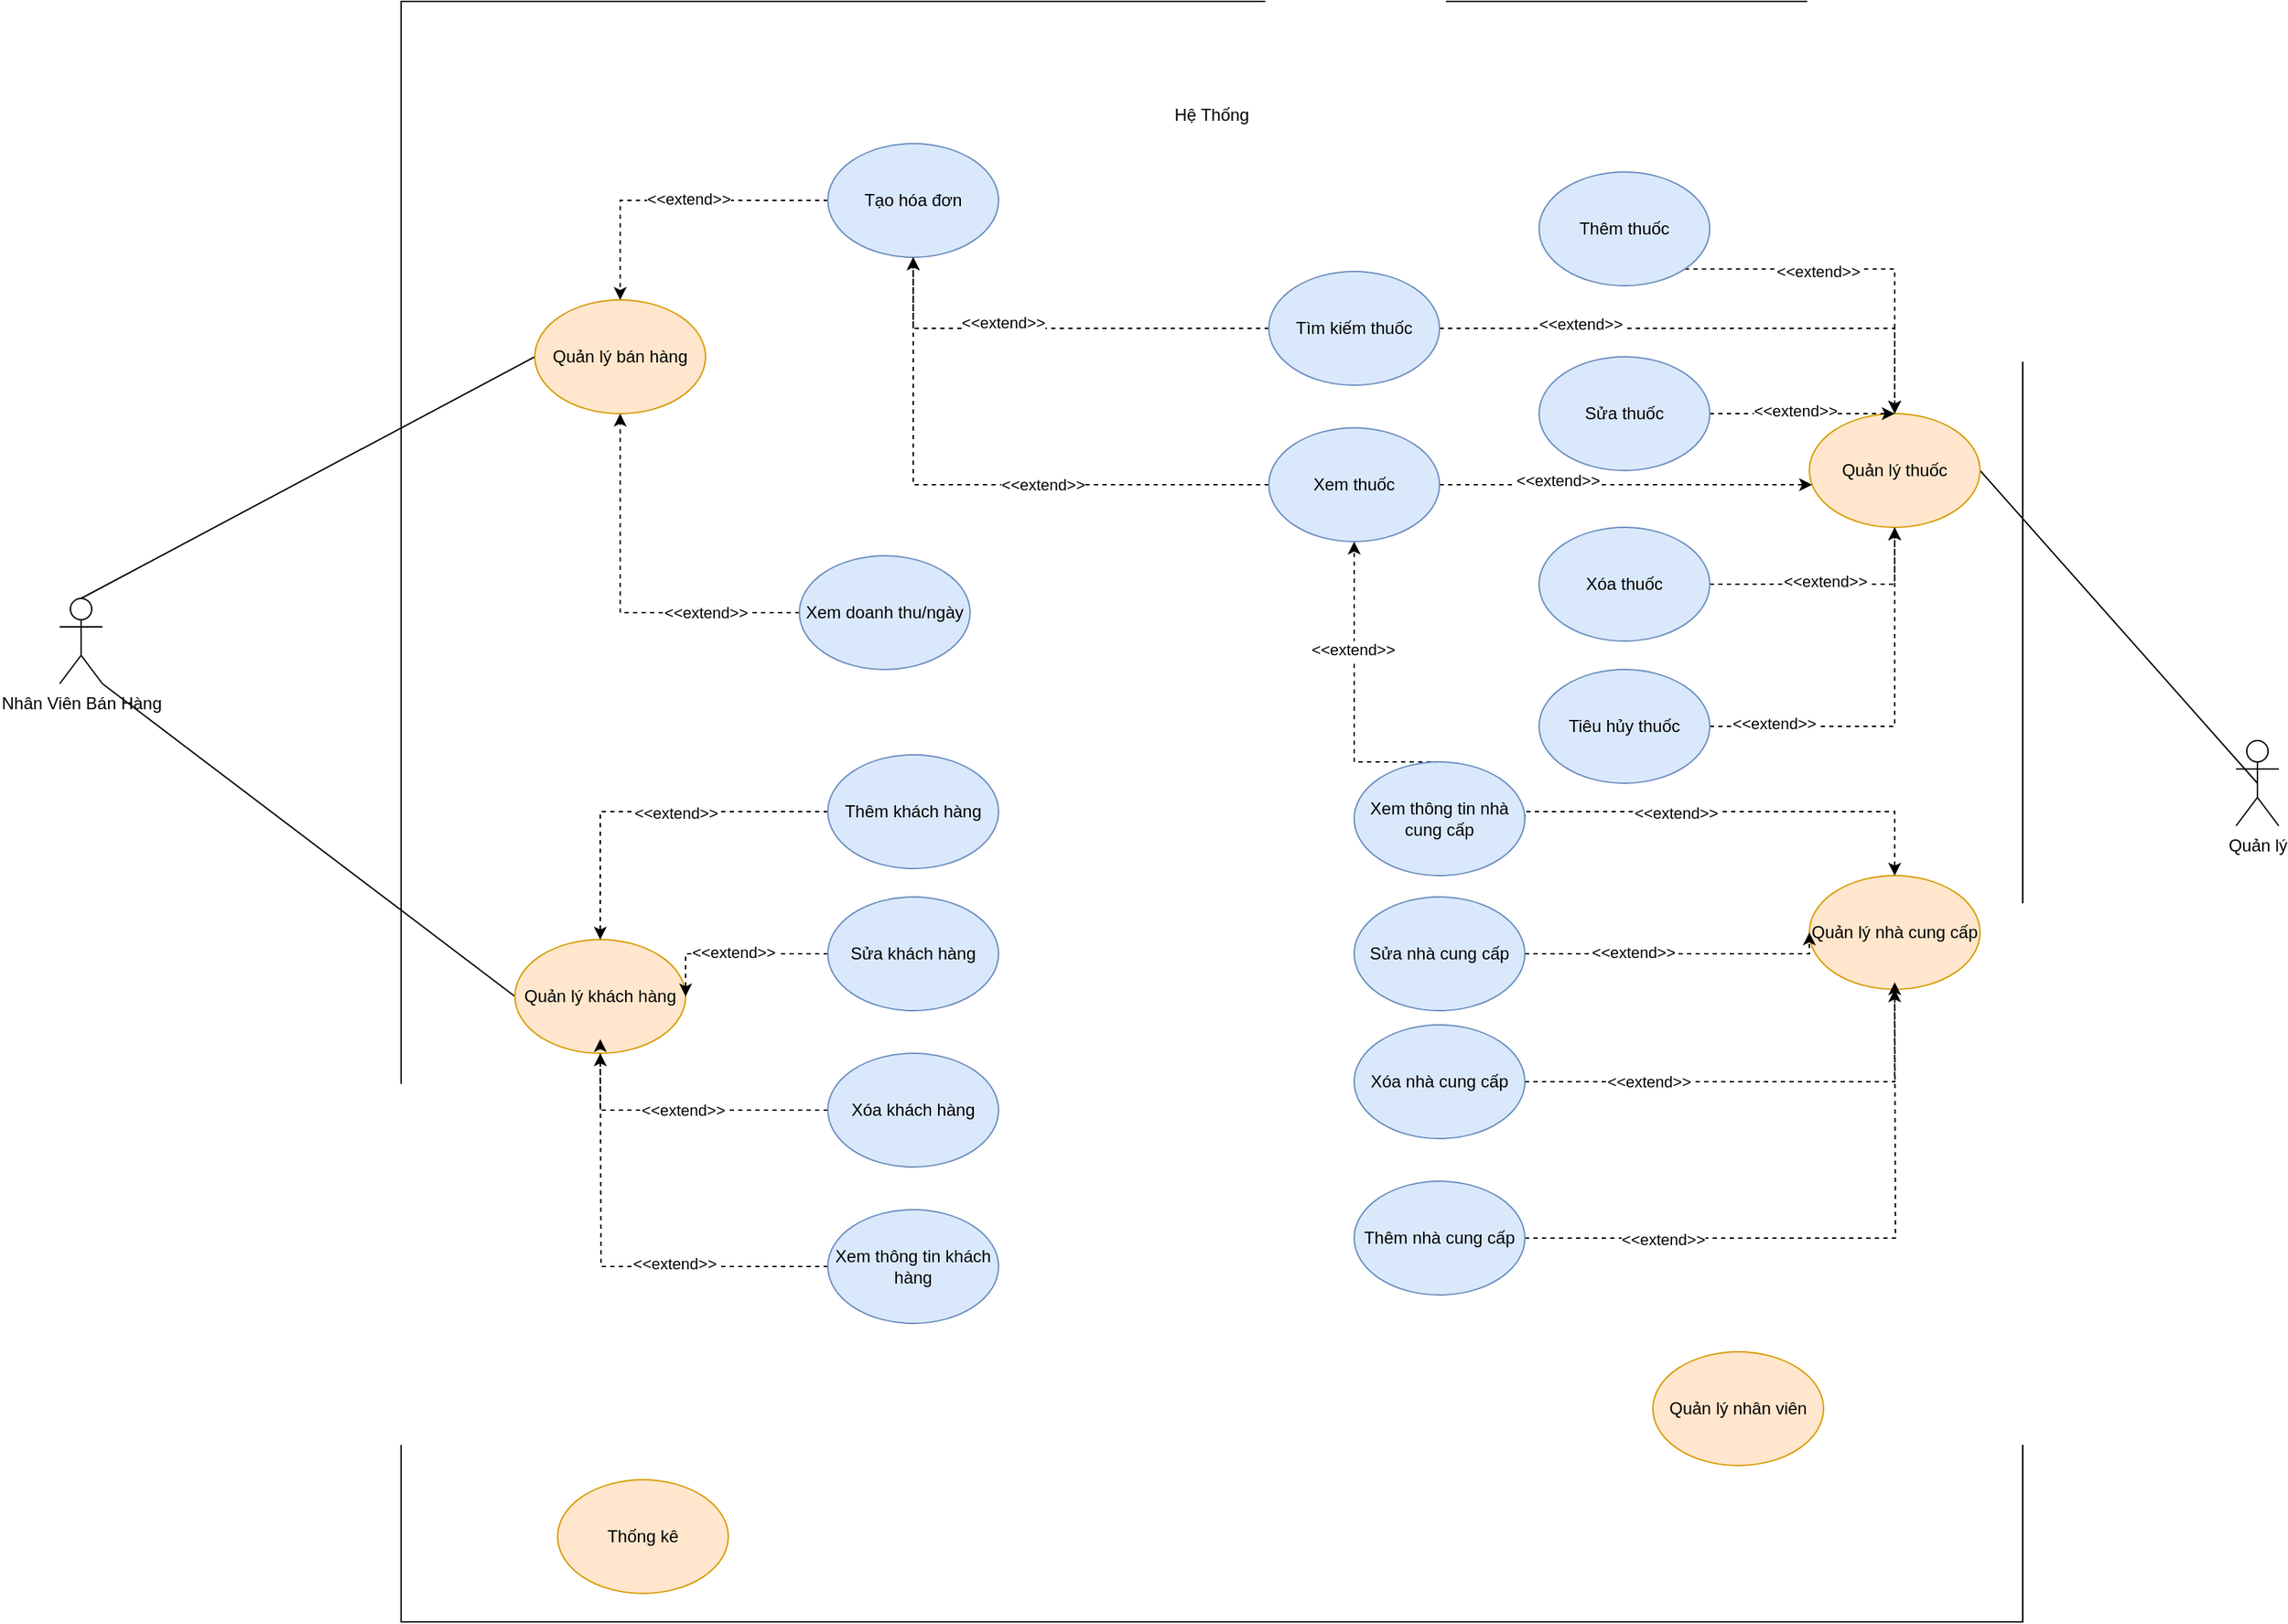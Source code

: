 <mxfile version="13.7.7" type="github">
  <diagram id="my5T69vcgsBm1xiMYot3" name="Page-1">
    <mxGraphModel dx="3720" dy="2709" grid="1" gridSize="10" guides="1" tooltips="1" connect="1" arrows="1" fold="1" page="1" pageScale="1" pageWidth="827" pageHeight="1169" math="0" shadow="0">
      <root>
        <mxCell id="0" />
        <mxCell id="1" parent="0" />
        <mxCell id="ejoTcQP1C6wPcJlGT3Gc-1" value="" style="whiteSpace=wrap;html=1;aspect=fixed;" vertex="1" parent="1">
          <mxGeometry x="200" y="-30" width="1140" height="1140" as="geometry" />
        </mxCell>
        <mxCell id="ejoTcQP1C6wPcJlGT3Gc-2" value="Hệ Thống" style="text;html=1;strokeColor=none;fillColor=none;align=center;verticalAlign=middle;whiteSpace=wrap;rounded=0;" vertex="1" parent="1">
          <mxGeometry x="710" y="40" width="120" height="20" as="geometry" />
        </mxCell>
        <mxCell id="ejoTcQP1C6wPcJlGT3Gc-44" style="edgeStyle=none;rounded=0;orthogonalLoop=1;jettySize=auto;html=1;exitX=0.5;exitY=0;exitDx=0;exitDy=0;exitPerimeter=0;entryX=0;entryY=0.5;entryDx=0;entryDy=0;endArrow=none;endFill=0;" edge="1" parent="1" source="ejoTcQP1C6wPcJlGT3Gc-5" target="ejoTcQP1C6wPcJlGT3Gc-8">
          <mxGeometry relative="1" as="geometry" />
        </mxCell>
        <mxCell id="ejoTcQP1C6wPcJlGT3Gc-45" style="edgeStyle=none;rounded=0;orthogonalLoop=1;jettySize=auto;html=1;exitX=1;exitY=1;exitDx=0;exitDy=0;exitPerimeter=0;entryX=0;entryY=0.5;entryDx=0;entryDy=0;endArrow=none;endFill=0;" edge="1" parent="1" source="ejoTcQP1C6wPcJlGT3Gc-5" target="ejoTcQP1C6wPcJlGT3Gc-10">
          <mxGeometry relative="1" as="geometry" />
        </mxCell>
        <mxCell id="ejoTcQP1C6wPcJlGT3Gc-5" value="Nhân Viên Bán Hàng" style="shape=umlActor;verticalLabelPosition=bottom;verticalAlign=top;html=1;outlineConnect=0;" vertex="1" parent="1">
          <mxGeometry x="-40" y="390" width="30" height="60" as="geometry" />
        </mxCell>
        <mxCell id="ejoTcQP1C6wPcJlGT3Gc-8" value="Quản lý bán hàng" style="ellipse;whiteSpace=wrap;html=1;fillColor=#ffe6cc;strokeColor=#d79b00;" vertex="1" parent="1">
          <mxGeometry x="294" y="180" width="120" height="80" as="geometry" />
        </mxCell>
        <mxCell id="ejoTcQP1C6wPcJlGT3Gc-10" value="Quản lý khách hàng" style="ellipse;whiteSpace=wrap;html=1;fillColor=#ffe6cc;strokeColor=#d79b00;" vertex="1" parent="1">
          <mxGeometry x="280" y="630" width="120" height="80" as="geometry" />
        </mxCell>
        <mxCell id="ejoTcQP1C6wPcJlGT3Gc-40" style="rounded=0;orthogonalLoop=1;jettySize=auto;html=1;exitX=0.5;exitY=0.5;exitDx=0;exitDy=0;exitPerimeter=0;entryX=1;entryY=0.5;entryDx=0;entryDy=0;endArrow=none;endFill=0;" edge="1" parent="1" source="ejoTcQP1C6wPcJlGT3Gc-11" target="ejoTcQP1C6wPcJlGT3Gc-16">
          <mxGeometry relative="1" as="geometry" />
        </mxCell>
        <mxCell id="ejoTcQP1C6wPcJlGT3Gc-11" value="Quản lý" style="shape=umlActor;verticalLabelPosition=bottom;verticalAlign=top;html=1;outlineConnect=0;" vertex="1" parent="1">
          <mxGeometry x="1490" y="490" width="30" height="60" as="geometry" />
        </mxCell>
        <mxCell id="ejoTcQP1C6wPcJlGT3Gc-14" value="Quản lý nhân viên" style="ellipse;whiteSpace=wrap;html=1;fillColor=#ffe6cc;strokeColor=#d79b00;" vertex="1" parent="1">
          <mxGeometry x="1080" y="920" width="120" height="80" as="geometry" />
        </mxCell>
        <mxCell id="ejoTcQP1C6wPcJlGT3Gc-15" value="Quản lý nhà cung cấp" style="ellipse;whiteSpace=wrap;html=1;fillColor=#ffe6cc;strokeColor=#d79b00;" vertex="1" parent="1">
          <mxGeometry x="1190" y="585" width="120" height="80" as="geometry" />
        </mxCell>
        <mxCell id="ejoTcQP1C6wPcJlGT3Gc-16" value="Quản lý thuốc" style="ellipse;whiteSpace=wrap;html=1;fillColor=#ffe6cc;strokeColor=#d79b00;" vertex="1" parent="1">
          <mxGeometry x="1190" y="260" width="120" height="80" as="geometry" />
        </mxCell>
        <mxCell id="ejoTcQP1C6wPcJlGT3Gc-53" style="edgeStyle=orthogonalEdgeStyle;rounded=0;orthogonalLoop=1;jettySize=auto;html=1;exitX=0;exitY=0.5;exitDx=0;exitDy=0;dashed=1;endArrow=classic;endFill=1;" edge="1" parent="1" source="ejoTcQP1C6wPcJlGT3Gc-17" target="ejoTcQP1C6wPcJlGT3Gc-8">
          <mxGeometry relative="1" as="geometry" />
        </mxCell>
        <mxCell id="ejoTcQP1C6wPcJlGT3Gc-58" value="&amp;lt;&amp;lt;extend&amp;gt;&amp;gt;" style="edgeLabel;html=1;align=center;verticalAlign=middle;resizable=0;points=[];" vertex="1" connectable="0" parent="ejoTcQP1C6wPcJlGT3Gc-53">
          <mxGeometry x="-0.279" y="-2" relative="1" as="geometry">
            <mxPoint x="29.83" y="2" as="offset" />
          </mxGeometry>
        </mxCell>
        <mxCell id="ejoTcQP1C6wPcJlGT3Gc-17" value="Xem doanh thu/ngày" style="ellipse;whiteSpace=wrap;html=1;fillColor=#dae8fc;strokeColor=#6c8ebf;" vertex="1" parent="1">
          <mxGeometry x="480" y="360" width="120" height="80" as="geometry" />
        </mxCell>
        <mxCell id="ejoTcQP1C6wPcJlGT3Gc-51" style="edgeStyle=orthogonalEdgeStyle;rounded=0;orthogonalLoop=1;jettySize=auto;html=1;exitX=0;exitY=0.5;exitDx=0;exitDy=0;entryX=0.5;entryY=0;entryDx=0;entryDy=0;dashed=1;endArrow=classic;endFill=1;" edge="1" parent="1" source="ejoTcQP1C6wPcJlGT3Gc-18" target="ejoTcQP1C6wPcJlGT3Gc-8">
          <mxGeometry relative="1" as="geometry" />
        </mxCell>
        <mxCell id="ejoTcQP1C6wPcJlGT3Gc-59" value="&amp;lt;&amp;lt;extend&amp;gt;&amp;gt;" style="edgeLabel;html=1;align=center;verticalAlign=middle;resizable=0;points=[];" vertex="1" connectable="0" parent="ejoTcQP1C6wPcJlGT3Gc-51">
          <mxGeometry x="-0.089" y="-1" relative="1" as="geometry">
            <mxPoint as="offset" />
          </mxGeometry>
        </mxCell>
        <mxCell id="ejoTcQP1C6wPcJlGT3Gc-18" value="Tạo hóa đơn" style="ellipse;whiteSpace=wrap;html=1;fillColor=#dae8fc;strokeColor=#6c8ebf;" vertex="1" parent="1">
          <mxGeometry x="500" y="70" width="120" height="80" as="geometry" />
        </mxCell>
        <mxCell id="ejoTcQP1C6wPcJlGT3Gc-20" value="Thống kê" style="ellipse;whiteSpace=wrap;html=1;fillColor=#ffe6cc;strokeColor=#d79b00;" vertex="1" parent="1">
          <mxGeometry x="310" y="1010" width="120" height="80" as="geometry" />
        </mxCell>
        <mxCell id="ejoTcQP1C6wPcJlGT3Gc-27" style="edgeStyle=orthogonalEdgeStyle;rounded=0;orthogonalLoop=1;jettySize=auto;html=1;exitX=1;exitY=1;exitDx=0;exitDy=0;dashed=1;" edge="1" parent="1" source="ejoTcQP1C6wPcJlGT3Gc-21" target="ejoTcQP1C6wPcJlGT3Gc-16">
          <mxGeometry relative="1" as="geometry" />
        </mxCell>
        <mxCell id="ejoTcQP1C6wPcJlGT3Gc-28" value="&amp;lt;&amp;lt;extend&amp;gt;&amp;gt;" style="edgeLabel;html=1;align=center;verticalAlign=middle;resizable=0;points=[];" vertex="1" connectable="0" parent="ejoTcQP1C6wPcJlGT3Gc-27">
          <mxGeometry x="-0.252" y="1" relative="1" as="geometry">
            <mxPoint y="2.71" as="offset" />
          </mxGeometry>
        </mxCell>
        <mxCell id="ejoTcQP1C6wPcJlGT3Gc-21" value="Thêm thuốc" style="ellipse;whiteSpace=wrap;html=1;fillColor=#dae8fc;strokeColor=#6c8ebf;" vertex="1" parent="1">
          <mxGeometry x="1000" y="90" width="120" height="80" as="geometry" />
        </mxCell>
        <mxCell id="ejoTcQP1C6wPcJlGT3Gc-31" style="rounded=0;orthogonalLoop=1;jettySize=auto;html=1;exitX=1;exitY=0.5;exitDx=0;exitDy=0;entryX=0.5;entryY=0;entryDx=0;entryDy=0;dashed=1;" edge="1" parent="1" source="ejoTcQP1C6wPcJlGT3Gc-22" target="ejoTcQP1C6wPcJlGT3Gc-16">
          <mxGeometry relative="1" as="geometry" />
        </mxCell>
        <mxCell id="ejoTcQP1C6wPcJlGT3Gc-32" value="&amp;lt;&amp;lt;extend&amp;gt;&amp;gt;" style="edgeLabel;html=1;align=center;verticalAlign=middle;resizable=0;points=[];" vertex="1" connectable="0" parent="ejoTcQP1C6wPcJlGT3Gc-31">
          <mxGeometry x="-0.086" y="2" relative="1" as="geometry">
            <mxPoint as="offset" />
          </mxGeometry>
        </mxCell>
        <mxCell id="ejoTcQP1C6wPcJlGT3Gc-22" value="Sửa thuốc" style="ellipse;whiteSpace=wrap;html=1;fillColor=#dae8fc;strokeColor=#6c8ebf;" vertex="1" parent="1">
          <mxGeometry x="1000" y="220" width="120" height="80" as="geometry" />
        </mxCell>
        <mxCell id="ejoTcQP1C6wPcJlGT3Gc-36" style="edgeStyle=orthogonalEdgeStyle;rounded=0;orthogonalLoop=1;jettySize=auto;html=1;exitX=1;exitY=0.5;exitDx=0;exitDy=0;entryX=0.5;entryY=1;entryDx=0;entryDy=0;dashed=1;" edge="1" parent="1" source="ejoTcQP1C6wPcJlGT3Gc-23" target="ejoTcQP1C6wPcJlGT3Gc-16">
          <mxGeometry relative="1" as="geometry" />
        </mxCell>
        <mxCell id="ejoTcQP1C6wPcJlGT3Gc-37" value="&amp;lt;&amp;lt;extend&amp;gt;&amp;gt;" style="edgeLabel;html=1;align=center;verticalAlign=middle;resizable=0;points=[];" vertex="1" connectable="0" parent="ejoTcQP1C6wPcJlGT3Gc-36">
          <mxGeometry x="-0.05" y="2" relative="1" as="geometry">
            <mxPoint as="offset" />
          </mxGeometry>
        </mxCell>
        <mxCell id="ejoTcQP1C6wPcJlGT3Gc-23" value="Xóa thuốc" style="ellipse;whiteSpace=wrap;html=1;fillColor=#dae8fc;strokeColor=#6c8ebf;" vertex="1" parent="1">
          <mxGeometry x="1000" y="340" width="120" height="80" as="geometry" />
        </mxCell>
        <mxCell id="ejoTcQP1C6wPcJlGT3Gc-48" style="edgeStyle=orthogonalEdgeStyle;rounded=0;orthogonalLoop=1;jettySize=auto;html=1;exitX=1;exitY=0.5;exitDx=0;exitDy=0;endArrow=classic;endFill=1;dashed=1;" edge="1" parent="1" source="ejoTcQP1C6wPcJlGT3Gc-24" target="ejoTcQP1C6wPcJlGT3Gc-16">
          <mxGeometry relative="1" as="geometry">
            <Array as="points">
              <mxPoint x="1030" y="310" />
              <mxPoint x="1030" y="310" />
            </Array>
          </mxGeometry>
        </mxCell>
        <mxCell id="ejoTcQP1C6wPcJlGT3Gc-49" value="&amp;lt;&amp;lt;extend&amp;gt;&amp;gt;" style="edgeLabel;html=1;align=center;verticalAlign=middle;resizable=0;points=[];" vertex="1" connectable="0" parent="ejoTcQP1C6wPcJlGT3Gc-48">
          <mxGeometry x="-0.37" y="3" relative="1" as="geometry">
            <mxPoint as="offset" />
          </mxGeometry>
        </mxCell>
        <mxCell id="ejoTcQP1C6wPcJlGT3Gc-55" style="edgeStyle=orthogonalEdgeStyle;rounded=0;orthogonalLoop=1;jettySize=auto;html=1;exitX=0;exitY=0.5;exitDx=0;exitDy=0;dashed=1;endArrow=classic;endFill=1;" edge="1" parent="1" source="ejoTcQP1C6wPcJlGT3Gc-24">
          <mxGeometry relative="1" as="geometry">
            <mxPoint x="560" y="150" as="targetPoint" />
            <Array as="points">
              <mxPoint x="560" y="310" />
            </Array>
          </mxGeometry>
        </mxCell>
        <mxCell id="ejoTcQP1C6wPcJlGT3Gc-57" value="&amp;lt;&amp;lt;extend&amp;gt;&amp;gt;" style="edgeLabel;html=1;align=center;verticalAlign=middle;resizable=0;points=[];" vertex="1" connectable="0" parent="ejoTcQP1C6wPcJlGT3Gc-55">
          <mxGeometry x="0.052" y="-1" relative="1" as="geometry">
            <mxPoint x="55.86" y="1" as="offset" />
          </mxGeometry>
        </mxCell>
        <mxCell id="ejoTcQP1C6wPcJlGT3Gc-24" value="Xem thuốc" style="ellipse;whiteSpace=wrap;html=1;fillColor=#dae8fc;strokeColor=#6c8ebf;" vertex="1" parent="1">
          <mxGeometry x="810" y="270" width="120" height="80" as="geometry" />
        </mxCell>
        <mxCell id="ejoTcQP1C6wPcJlGT3Gc-38" style="edgeStyle=orthogonalEdgeStyle;rounded=0;orthogonalLoop=1;jettySize=auto;html=1;exitX=1;exitY=0.5;exitDx=0;exitDy=0;dashed=1;" edge="1" parent="1" source="ejoTcQP1C6wPcJlGT3Gc-25" target="ejoTcQP1C6wPcJlGT3Gc-16">
          <mxGeometry relative="1" as="geometry" />
        </mxCell>
        <mxCell id="ejoTcQP1C6wPcJlGT3Gc-39" value="&amp;lt;&amp;lt;extend&amp;gt;&amp;gt;" style="edgeLabel;html=1;align=center;verticalAlign=middle;resizable=0;points=[];" vertex="1" connectable="0" parent="ejoTcQP1C6wPcJlGT3Gc-38">
          <mxGeometry x="-0.672" y="2" relative="1" as="geometry">
            <mxPoint as="offset" />
          </mxGeometry>
        </mxCell>
        <mxCell id="ejoTcQP1C6wPcJlGT3Gc-25" value="Tiêu hủy thuốc" style="ellipse;whiteSpace=wrap;html=1;fillColor=#dae8fc;strokeColor=#6c8ebf;" vertex="1" parent="1">
          <mxGeometry x="1000" y="440" width="120" height="80" as="geometry" />
        </mxCell>
        <mxCell id="ejoTcQP1C6wPcJlGT3Gc-29" style="edgeStyle=orthogonalEdgeStyle;rounded=0;orthogonalLoop=1;jettySize=auto;html=1;exitX=1;exitY=0.5;exitDx=0;exitDy=0;dashed=1;" edge="1" parent="1" source="ejoTcQP1C6wPcJlGT3Gc-26" target="ejoTcQP1C6wPcJlGT3Gc-16">
          <mxGeometry relative="1" as="geometry" />
        </mxCell>
        <mxCell id="ejoTcQP1C6wPcJlGT3Gc-30" value="&amp;lt;&amp;lt;extend&amp;gt;&amp;gt;" style="edgeLabel;html=1;align=center;verticalAlign=middle;resizable=0;points=[];" vertex="1" connectable="0" parent="ejoTcQP1C6wPcJlGT3Gc-29">
          <mxGeometry x="-0.479" y="3" relative="1" as="geometry">
            <mxPoint as="offset" />
          </mxGeometry>
        </mxCell>
        <mxCell id="ejoTcQP1C6wPcJlGT3Gc-54" style="edgeStyle=orthogonalEdgeStyle;rounded=0;orthogonalLoop=1;jettySize=auto;html=1;exitX=0;exitY=0.5;exitDx=0;exitDy=0;dashed=1;endArrow=classic;endFill=1;entryX=0.5;entryY=1;entryDx=0;entryDy=0;" edge="1" parent="1" source="ejoTcQP1C6wPcJlGT3Gc-26" target="ejoTcQP1C6wPcJlGT3Gc-18">
          <mxGeometry relative="1" as="geometry">
            <Array as="points">
              <mxPoint x="560" y="200" />
            </Array>
          </mxGeometry>
        </mxCell>
        <mxCell id="ejoTcQP1C6wPcJlGT3Gc-56" value="&amp;lt;&amp;lt;extend&amp;gt;&amp;gt;" style="edgeLabel;html=1;align=center;verticalAlign=middle;resizable=0;points=[];" vertex="1" connectable="0" parent="ejoTcQP1C6wPcJlGT3Gc-54">
          <mxGeometry x="0.252" y="-4" relative="1" as="geometry">
            <mxPoint x="1" as="offset" />
          </mxGeometry>
        </mxCell>
        <mxCell id="ejoTcQP1C6wPcJlGT3Gc-26" value="Tìm kiếm thuốc" style="ellipse;whiteSpace=wrap;html=1;fillColor=#dae8fc;strokeColor=#6c8ebf;" vertex="1" parent="1">
          <mxGeometry x="810" y="160" width="120" height="80" as="geometry" />
        </mxCell>
        <mxCell id="ejoTcQP1C6wPcJlGT3Gc-64" style="edgeStyle=orthogonalEdgeStyle;rounded=0;orthogonalLoop=1;jettySize=auto;html=1;exitX=0;exitY=0.5;exitDx=0;exitDy=0;dashed=1;endArrow=classic;endFill=1;" edge="1" parent="1" source="ejoTcQP1C6wPcJlGT3Gc-60" target="ejoTcQP1C6wPcJlGT3Gc-10">
          <mxGeometry relative="1" as="geometry" />
        </mxCell>
        <mxCell id="ejoTcQP1C6wPcJlGT3Gc-68" value="&amp;lt;&amp;lt;extend&amp;gt;&amp;gt;" style="edgeLabel;html=1;align=center;verticalAlign=middle;resizable=0;points=[];" vertex="1" connectable="0" parent="ejoTcQP1C6wPcJlGT3Gc-64">
          <mxGeometry x="-0.144" y="1" relative="1" as="geometry">
            <mxPoint as="offset" />
          </mxGeometry>
        </mxCell>
        <mxCell id="ejoTcQP1C6wPcJlGT3Gc-60" value="Thêm khách hàng" style="ellipse;whiteSpace=wrap;html=1;fillColor=#dae8fc;strokeColor=#6c8ebf;" vertex="1" parent="1">
          <mxGeometry x="500" y="500" width="120" height="80" as="geometry" />
        </mxCell>
        <mxCell id="ejoTcQP1C6wPcJlGT3Gc-65" style="edgeStyle=orthogonalEdgeStyle;rounded=0;orthogonalLoop=1;jettySize=auto;html=1;exitX=0;exitY=0.5;exitDx=0;exitDy=0;entryX=1;entryY=0.5;entryDx=0;entryDy=0;dashed=1;endArrow=classic;endFill=1;" edge="1" parent="1" source="ejoTcQP1C6wPcJlGT3Gc-61" target="ejoTcQP1C6wPcJlGT3Gc-10">
          <mxGeometry relative="1" as="geometry">
            <Array as="points">
              <mxPoint x="400" y="640" />
            </Array>
          </mxGeometry>
        </mxCell>
        <mxCell id="ejoTcQP1C6wPcJlGT3Gc-69" value="&amp;lt;&amp;lt;extend&amp;gt;&amp;gt;&amp;nbsp;" style="edgeLabel;html=1;align=center;verticalAlign=middle;resizable=0;points=[];" vertex="1" connectable="0" parent="ejoTcQP1C6wPcJlGT3Gc-65">
          <mxGeometry x="0.005" y="-1" relative="1" as="geometry">
            <mxPoint as="offset" />
          </mxGeometry>
        </mxCell>
        <mxCell id="ejoTcQP1C6wPcJlGT3Gc-61" value="Sửa khách hàng" style="ellipse;whiteSpace=wrap;html=1;fillColor=#dae8fc;strokeColor=#6c8ebf;" vertex="1" parent="1">
          <mxGeometry x="500" y="600" width="120" height="80" as="geometry" />
        </mxCell>
        <mxCell id="ejoTcQP1C6wPcJlGT3Gc-66" style="edgeStyle=orthogonalEdgeStyle;rounded=0;orthogonalLoop=1;jettySize=auto;html=1;exitX=0;exitY=0.5;exitDx=0;exitDy=0;entryX=0.5;entryY=1;entryDx=0;entryDy=0;dashed=1;endArrow=classic;endFill=1;" edge="1" parent="1" source="ejoTcQP1C6wPcJlGT3Gc-62" target="ejoTcQP1C6wPcJlGT3Gc-10">
          <mxGeometry relative="1" as="geometry" />
        </mxCell>
        <mxCell id="ejoTcQP1C6wPcJlGT3Gc-70" value="&amp;lt;&amp;lt;extend&amp;gt;&amp;gt;" style="edgeLabel;html=1;align=center;verticalAlign=middle;resizable=0;points=[];" vertex="1" connectable="0" parent="ejoTcQP1C6wPcJlGT3Gc-66">
          <mxGeometry x="0.025" relative="1" as="geometry">
            <mxPoint as="offset" />
          </mxGeometry>
        </mxCell>
        <mxCell id="ejoTcQP1C6wPcJlGT3Gc-62" value="Xóa khách hàng" style="ellipse;whiteSpace=wrap;html=1;fillColor=#dae8fc;strokeColor=#6c8ebf;" vertex="1" parent="1">
          <mxGeometry x="500" y="710" width="120" height="80" as="geometry" />
        </mxCell>
        <mxCell id="ejoTcQP1C6wPcJlGT3Gc-67" style="edgeStyle=orthogonalEdgeStyle;rounded=0;orthogonalLoop=1;jettySize=auto;html=1;exitX=0;exitY=0.5;exitDx=0;exitDy=0;dashed=1;endArrow=classic;endFill=1;" edge="1" parent="1" source="ejoTcQP1C6wPcJlGT3Gc-63">
          <mxGeometry relative="1" as="geometry">
            <mxPoint x="340" y="700" as="targetPoint" />
          </mxGeometry>
        </mxCell>
        <mxCell id="ejoTcQP1C6wPcJlGT3Gc-71" value="&amp;lt;&amp;lt;extend&amp;gt;&amp;gt;" style="edgeLabel;html=1;align=center;verticalAlign=middle;resizable=0;points=[];" vertex="1" connectable="0" parent="ejoTcQP1C6wPcJlGT3Gc-67">
          <mxGeometry x="-0.32" y="-2" relative="1" as="geometry">
            <mxPoint as="offset" />
          </mxGeometry>
        </mxCell>
        <mxCell id="ejoTcQP1C6wPcJlGT3Gc-63" value="Xem thông tin khách hàng" style="ellipse;whiteSpace=wrap;html=1;fillColor=#dae8fc;strokeColor=#6c8ebf;" vertex="1" parent="1">
          <mxGeometry x="500" y="820" width="120" height="80" as="geometry" />
        </mxCell>
        <mxCell id="ejoTcQP1C6wPcJlGT3Gc-88" style="edgeStyle=orthogonalEdgeStyle;rounded=0;orthogonalLoop=1;jettySize=auto;html=1;exitX=1;exitY=0.5;exitDx=0;exitDy=0;dashed=1;endArrow=classic;endFill=1;" edge="1" parent="1" source="ejoTcQP1C6wPcJlGT3Gc-77">
          <mxGeometry relative="1" as="geometry">
            <mxPoint x="1250.0" y="660" as="targetPoint" />
          </mxGeometry>
        </mxCell>
        <mxCell id="ejoTcQP1C6wPcJlGT3Gc-92" value="&amp;lt;&amp;lt;extend&amp;gt;&amp;gt;" style="edgeLabel;html=1;align=center;verticalAlign=middle;resizable=0;points=[];" vertex="1" connectable="0" parent="ejoTcQP1C6wPcJlGT3Gc-88">
          <mxGeometry x="-0.559" y="-1" relative="1" as="geometry">
            <mxPoint as="offset" />
          </mxGeometry>
        </mxCell>
        <mxCell id="ejoTcQP1C6wPcJlGT3Gc-77" value="Thêm nhà cung cấp" style="ellipse;whiteSpace=wrap;html=1;fillColor=#dae8fc;strokeColor=#6c8ebf;" vertex="1" parent="1">
          <mxGeometry x="870" y="800" width="120" height="80" as="geometry" />
        </mxCell>
        <mxCell id="ejoTcQP1C6wPcJlGT3Gc-86" style="edgeStyle=orthogonalEdgeStyle;rounded=0;orthogonalLoop=1;jettySize=auto;html=1;exitX=1;exitY=0.5;exitDx=0;exitDy=0;entryX=0;entryY=0.5;entryDx=0;entryDy=0;dashed=1;endArrow=classic;endFill=1;" edge="1" parent="1" source="ejoTcQP1C6wPcJlGT3Gc-78" target="ejoTcQP1C6wPcJlGT3Gc-15">
          <mxGeometry relative="1" as="geometry">
            <Array as="points">
              <mxPoint x="1190" y="640" />
            </Array>
          </mxGeometry>
        </mxCell>
        <mxCell id="ejoTcQP1C6wPcJlGT3Gc-90" value="&amp;lt;&amp;lt;extend&amp;gt;&amp;gt;" style="edgeLabel;html=1;align=center;verticalAlign=middle;resizable=0;points=[];" vertex="1" connectable="0" parent="ejoTcQP1C6wPcJlGT3Gc-86">
          <mxGeometry x="-0.293" y="1" relative="1" as="geometry">
            <mxPoint as="offset" />
          </mxGeometry>
        </mxCell>
        <mxCell id="ejoTcQP1C6wPcJlGT3Gc-78" value="Sửa nhà cung cấp" style="ellipse;whiteSpace=wrap;html=1;fillColor=#dae8fc;strokeColor=#6c8ebf;" vertex="1" parent="1">
          <mxGeometry x="870" y="600" width="120" height="80" as="geometry" />
        </mxCell>
        <mxCell id="ejoTcQP1C6wPcJlGT3Gc-87" style="edgeStyle=orthogonalEdgeStyle;rounded=0;orthogonalLoop=1;jettySize=auto;html=1;exitX=1;exitY=0.5;exitDx=0;exitDy=0;dashed=1;endArrow=classic;endFill=1;" edge="1" parent="1" source="ejoTcQP1C6wPcJlGT3Gc-79" target="ejoTcQP1C6wPcJlGT3Gc-15">
          <mxGeometry relative="1" as="geometry" />
        </mxCell>
        <mxCell id="ejoTcQP1C6wPcJlGT3Gc-91" value="&amp;lt;&amp;lt;extend&amp;gt;&amp;gt;" style="edgeLabel;html=1;align=center;verticalAlign=middle;resizable=0;points=[];" vertex="1" connectable="0" parent="ejoTcQP1C6wPcJlGT3Gc-87">
          <mxGeometry x="-0.465" relative="1" as="geometry">
            <mxPoint as="offset" />
          </mxGeometry>
        </mxCell>
        <mxCell id="ejoTcQP1C6wPcJlGT3Gc-79" value="Xóa nhà cung cấp" style="ellipse;whiteSpace=wrap;html=1;fillColor=#dae8fc;strokeColor=#6c8ebf;" vertex="1" parent="1">
          <mxGeometry x="870" y="690" width="120" height="80" as="geometry" />
        </mxCell>
        <mxCell id="ejoTcQP1C6wPcJlGT3Gc-82" style="edgeStyle=orthogonalEdgeStyle;rounded=0;orthogonalLoop=1;jettySize=auto;html=1;exitX=0.5;exitY=0;exitDx=0;exitDy=0;dashed=1;endArrow=classic;endFill=1;entryX=0.5;entryY=1;entryDx=0;entryDy=0;" edge="1" parent="1" source="ejoTcQP1C6wPcJlGT3Gc-80" target="ejoTcQP1C6wPcJlGT3Gc-24">
          <mxGeometry relative="1" as="geometry">
            <Array as="points">
              <mxPoint x="870" y="505" />
            </Array>
          </mxGeometry>
        </mxCell>
        <mxCell id="ejoTcQP1C6wPcJlGT3Gc-83" value="&amp;lt;&amp;lt;extend&amp;gt;&amp;gt;" style="edgeLabel;html=1;align=center;verticalAlign=middle;resizable=0;points=[];" vertex="1" connectable="0" parent="ejoTcQP1C6wPcJlGT3Gc-82">
          <mxGeometry x="0.297" y="1" relative="1" as="geometry">
            <mxPoint as="offset" />
          </mxGeometry>
        </mxCell>
        <mxCell id="ejoTcQP1C6wPcJlGT3Gc-85" style="edgeStyle=orthogonalEdgeStyle;rounded=0;orthogonalLoop=1;jettySize=auto;html=1;exitX=1;exitY=0.5;exitDx=0;exitDy=0;entryX=0.5;entryY=0;entryDx=0;entryDy=0;dashed=1;endArrow=classic;endFill=1;" edge="1" parent="1" source="ejoTcQP1C6wPcJlGT3Gc-80" target="ejoTcQP1C6wPcJlGT3Gc-15">
          <mxGeometry relative="1" as="geometry">
            <Array as="points">
              <mxPoint x="990" y="540" />
              <mxPoint x="1250" y="540" />
            </Array>
          </mxGeometry>
        </mxCell>
        <mxCell id="ejoTcQP1C6wPcJlGT3Gc-89" value="&amp;lt;&amp;lt;extend&amp;gt;&amp;gt;" style="edgeLabel;html=1;align=center;verticalAlign=middle;resizable=0;points=[];" vertex="1" connectable="0" parent="ejoTcQP1C6wPcJlGT3Gc-85">
          <mxGeometry x="-0.284" y="-1" relative="1" as="geometry">
            <mxPoint as="offset" />
          </mxGeometry>
        </mxCell>
        <mxCell id="ejoTcQP1C6wPcJlGT3Gc-80" value="Xem thông tin nhà cung cấp" style="ellipse;whiteSpace=wrap;html=1;fillColor=#dae8fc;strokeColor=#6c8ebf;" vertex="1" parent="1">
          <mxGeometry x="870" y="505" width="120" height="80" as="geometry" />
        </mxCell>
      </root>
    </mxGraphModel>
  </diagram>
</mxfile>

